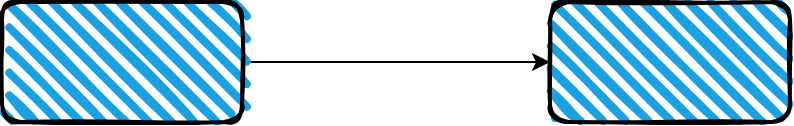 <mxfile version="14.7.6" type="github">
  <diagram id="udTa-_vOfRBhax3641lD" name="Page-1">
    <mxGraphModel dx="1038" dy="492" grid="0" gridSize="10" guides="1" tooltips="1" connect="1" arrows="1" fold="1" page="1" pageScale="1" pageWidth="827" pageHeight="1169" math="0" shadow="0">
      <root>
        <mxCell id="0" />
        <mxCell id="1" parent="0" />
        <mxCell id="U5e1MHtu9C-Un_sB0A3N-3" style="edgeStyle=orthogonalEdgeStyle;rounded=0;orthogonalLoop=1;jettySize=auto;html=1;exitX=1;exitY=0.5;exitDx=0;exitDy=0;" edge="1" parent="1" source="U5e1MHtu9C-Un_sB0A3N-1" target="U5e1MHtu9C-Un_sB0A3N-2">
          <mxGeometry relative="1" as="geometry" />
        </mxCell>
        <mxCell id="U5e1MHtu9C-Un_sB0A3N-1" value="" style="rounded=1;whiteSpace=wrap;html=1;strokeWidth=2;fillWeight=4;hachureGap=8;hachureAngle=45;fillColor=#1ba1e2;sketch=1;" vertex="1" parent="1">
          <mxGeometry x="130" y="160" width="120" height="60" as="geometry" />
        </mxCell>
        <mxCell id="U5e1MHtu9C-Un_sB0A3N-2" value="" style="rounded=1;whiteSpace=wrap;html=1;strokeWidth=2;fillWeight=4;hachureGap=8;hachureAngle=45;fillColor=#1ba1e2;sketch=1;" vertex="1" parent="1">
          <mxGeometry x="404" y="160" width="120" height="60" as="geometry" />
        </mxCell>
      </root>
    </mxGraphModel>
  </diagram>
</mxfile>
